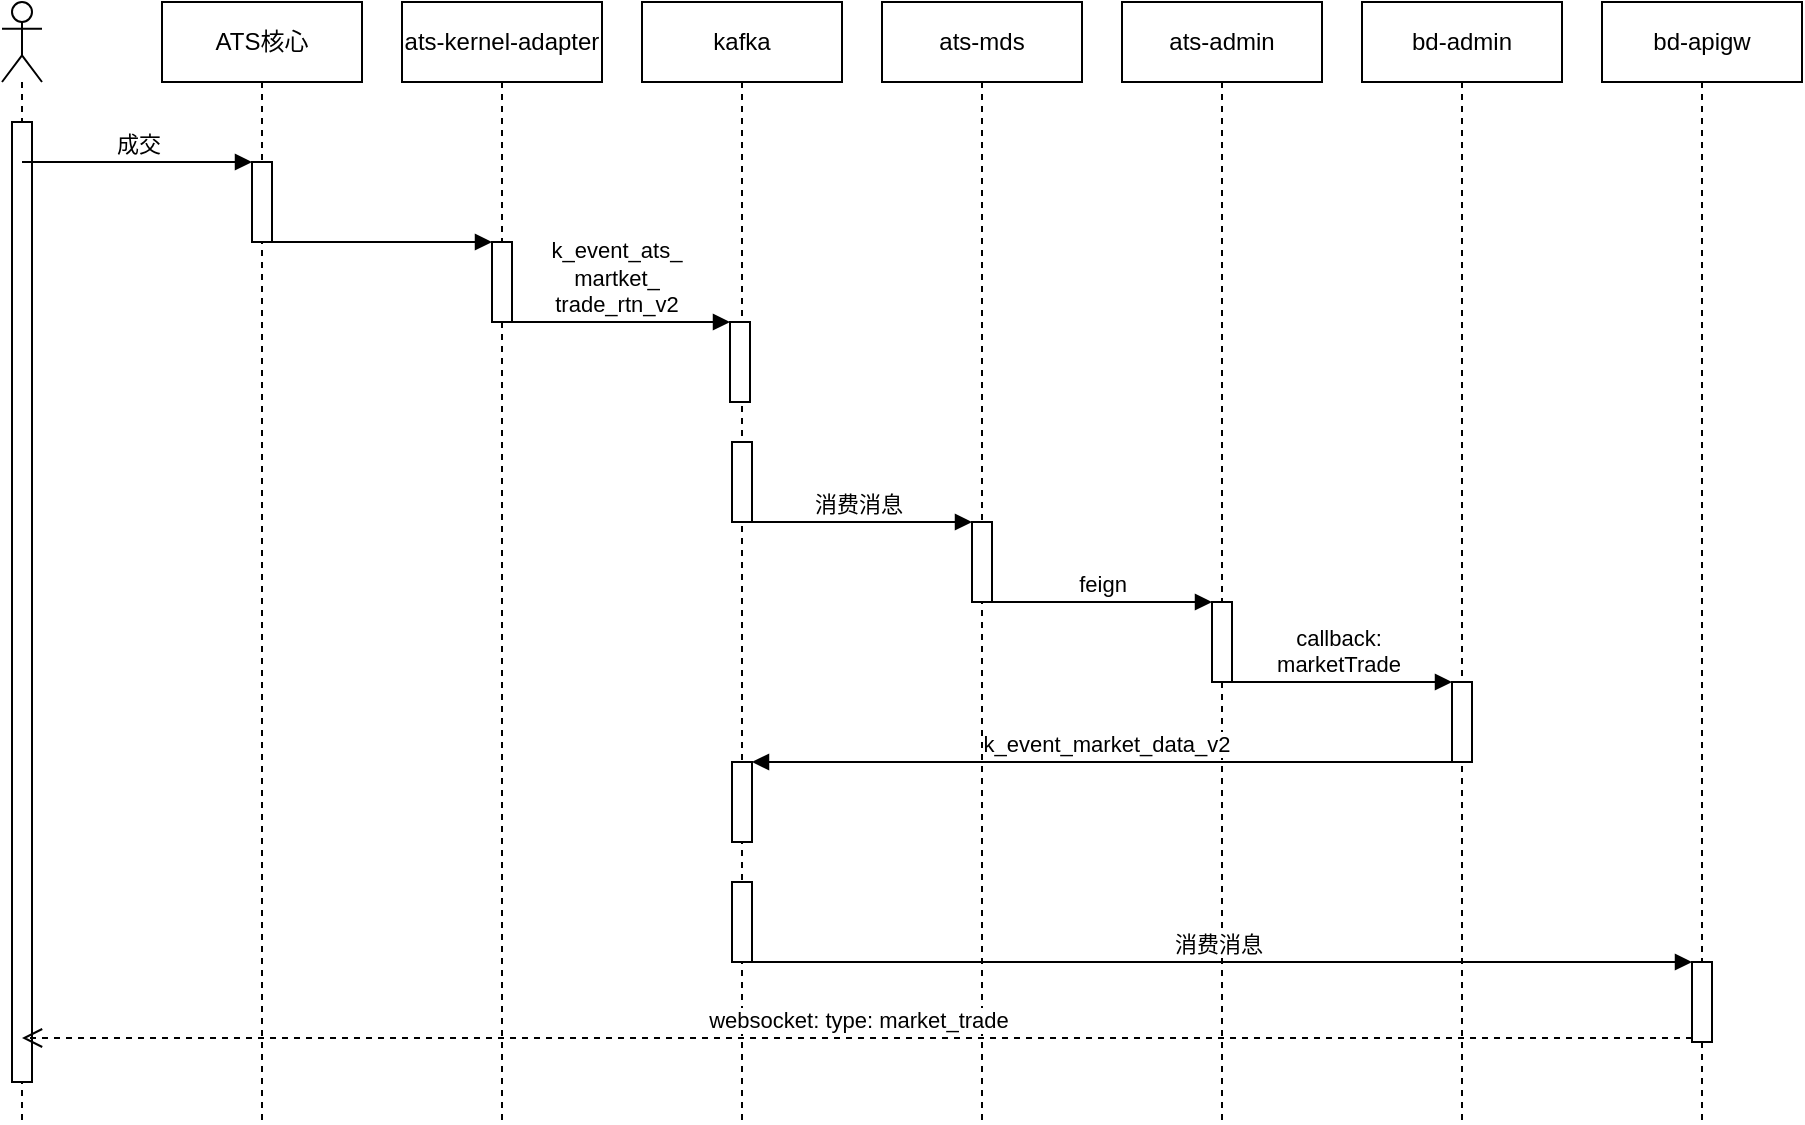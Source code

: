 <mxfile version="13.7.3" type="github">
  <diagram id="Nx0xhrnx1RTTKnKsoHmg" name="Page-1">
    <mxGraphModel dx="1493" dy="788" grid="1" gridSize="10" guides="1" tooltips="1" connect="1" arrows="1" fold="1" page="1" pageScale="1" pageWidth="827" pageHeight="1169" math="0" shadow="0">
      <root>
        <mxCell id="0" />
        <mxCell id="1" parent="0" />
        <mxCell id="nNlxoumCLB-s76sOJI21-1" value="" style="shape=umlLifeline;participant=umlActor;perimeter=lifelinePerimeter;whiteSpace=wrap;html=1;container=1;collapsible=0;recursiveResize=0;verticalAlign=top;spacingTop=36;outlineConnect=0;" vertex="1" parent="1">
          <mxGeometry x="40" y="40" width="20" height="560" as="geometry" />
        </mxCell>
        <mxCell id="nNlxoumCLB-s76sOJI21-10" value="" style="html=1;points=[];perimeter=orthogonalPerimeter;" vertex="1" parent="nNlxoumCLB-s76sOJI21-1">
          <mxGeometry x="5" y="60" width="10" height="480" as="geometry" />
        </mxCell>
        <mxCell id="nNlxoumCLB-s76sOJI21-2" value="ATS核心" style="shape=umlLifeline;perimeter=lifelinePerimeter;whiteSpace=wrap;html=1;container=1;collapsible=0;recursiveResize=0;outlineConnect=0;" vertex="1" parent="1">
          <mxGeometry x="120" y="40" width="100" height="560" as="geometry" />
        </mxCell>
        <mxCell id="nNlxoumCLB-s76sOJI21-7" value="" style="html=1;points=[];perimeter=orthogonalPerimeter;" vertex="1" parent="nNlxoumCLB-s76sOJI21-2">
          <mxGeometry x="45" y="80" width="10" height="40" as="geometry" />
        </mxCell>
        <mxCell id="nNlxoumCLB-s76sOJI21-3" value="ats-kernel-adapter" style="shape=umlLifeline;perimeter=lifelinePerimeter;whiteSpace=wrap;html=1;container=1;collapsible=0;recursiveResize=0;outlineConnect=0;" vertex="1" parent="1">
          <mxGeometry x="240" y="40" width="100" height="560" as="geometry" />
        </mxCell>
        <mxCell id="nNlxoumCLB-s76sOJI21-12" value="" style="html=1;points=[];perimeter=orthogonalPerimeter;" vertex="1" parent="nNlxoumCLB-s76sOJI21-3">
          <mxGeometry x="45" y="120" width="10" height="40" as="geometry" />
        </mxCell>
        <mxCell id="nNlxoumCLB-s76sOJI21-8" value="成交" style="html=1;verticalAlign=bottom;endArrow=block;entryX=0;entryY=0;" edge="1" target="nNlxoumCLB-s76sOJI21-7" parent="1" source="nNlxoumCLB-s76sOJI21-1">
          <mxGeometry relative="1" as="geometry">
            <mxPoint x="95" y="100" as="sourcePoint" />
          </mxGeometry>
        </mxCell>
        <mxCell id="nNlxoumCLB-s76sOJI21-13" value="" style="html=1;verticalAlign=bottom;endArrow=block;entryX=0;entryY=0;" edge="1" target="nNlxoumCLB-s76sOJI21-12" parent="1" source="nNlxoumCLB-s76sOJI21-2">
          <mxGeometry relative="1" as="geometry">
            <mxPoint x="215" y="140" as="sourcePoint" />
          </mxGeometry>
        </mxCell>
        <mxCell id="nNlxoumCLB-s76sOJI21-15" value="kafka" style="shape=umlLifeline;perimeter=lifelinePerimeter;whiteSpace=wrap;html=1;container=1;collapsible=0;recursiveResize=0;outlineConnect=0;" vertex="1" parent="1">
          <mxGeometry x="360" y="40" width="100" height="560" as="geometry" />
        </mxCell>
        <mxCell id="nNlxoumCLB-s76sOJI21-21" value="" style="html=1;points=[];perimeter=orthogonalPerimeter;" vertex="1" parent="nNlxoumCLB-s76sOJI21-15">
          <mxGeometry x="45" y="220" width="10" height="40" as="geometry" />
        </mxCell>
        <mxCell id="nNlxoumCLB-s76sOJI21-33" value="" style="html=1;points=[];perimeter=orthogonalPerimeter;" vertex="1" parent="nNlxoumCLB-s76sOJI21-15">
          <mxGeometry x="45" y="380" width="10" height="40" as="geometry" />
        </mxCell>
        <mxCell id="nNlxoumCLB-s76sOJI21-37" value="" style="html=1;points=[];perimeter=orthogonalPerimeter;" vertex="1" parent="nNlxoumCLB-s76sOJI21-15">
          <mxGeometry x="45" y="440" width="10" height="40" as="geometry" />
        </mxCell>
        <mxCell id="nNlxoumCLB-s76sOJI21-44" value="" style="html=1;points=[];perimeter=orthogonalPerimeter;" vertex="1" parent="nNlxoumCLB-s76sOJI21-15">
          <mxGeometry x="44" y="160" width="10" height="40" as="geometry" />
        </mxCell>
        <mxCell id="nNlxoumCLB-s76sOJI21-20" value="ats-mds" style="shape=umlLifeline;perimeter=lifelinePerimeter;whiteSpace=wrap;html=1;container=1;collapsible=0;recursiveResize=0;outlineConnect=0;" vertex="1" parent="1">
          <mxGeometry x="480" y="40" width="100" height="560" as="geometry" />
        </mxCell>
        <mxCell id="nNlxoumCLB-s76sOJI21-22" value="" style="html=1;points=[];perimeter=orthogonalPerimeter;" vertex="1" parent="nNlxoumCLB-s76sOJI21-20">
          <mxGeometry x="45" y="260" width="10" height="40" as="geometry" />
        </mxCell>
        <mxCell id="nNlxoumCLB-s76sOJI21-23" value="消费消息" style="html=1;verticalAlign=bottom;endArrow=block;entryX=0;entryY=0;" edge="1" target="nNlxoumCLB-s76sOJI21-22" parent="1" source="nNlxoumCLB-s76sOJI21-15">
          <mxGeometry relative="1" as="geometry">
            <mxPoint x="455" y="300" as="sourcePoint" />
          </mxGeometry>
        </mxCell>
        <mxCell id="nNlxoumCLB-s76sOJI21-25" value="ats-admin" style="shape=umlLifeline;perimeter=lifelinePerimeter;whiteSpace=wrap;html=1;container=1;collapsible=0;recursiveResize=0;outlineConnect=0;" vertex="1" parent="1">
          <mxGeometry x="600" y="40" width="100" height="560" as="geometry" />
        </mxCell>
        <mxCell id="nNlxoumCLB-s76sOJI21-26" value="" style="html=1;points=[];perimeter=orthogonalPerimeter;" vertex="1" parent="nNlxoumCLB-s76sOJI21-25">
          <mxGeometry x="45" y="300" width="10" height="40" as="geometry" />
        </mxCell>
        <mxCell id="nNlxoumCLB-s76sOJI21-27" value="feign" style="html=1;verticalAlign=bottom;endArrow=block;entryX=0;entryY=0;" edge="1" target="nNlxoumCLB-s76sOJI21-26" parent="1" source="nNlxoumCLB-s76sOJI21-22">
          <mxGeometry relative="1" as="geometry">
            <mxPoint x="575" y="320" as="sourcePoint" />
          </mxGeometry>
        </mxCell>
        <mxCell id="nNlxoumCLB-s76sOJI21-29" value="bd-admin" style="shape=umlLifeline;perimeter=lifelinePerimeter;whiteSpace=wrap;html=1;container=1;collapsible=0;recursiveResize=0;outlineConnect=0;" vertex="1" parent="1">
          <mxGeometry x="720" y="40" width="100" height="560" as="geometry" />
        </mxCell>
        <mxCell id="nNlxoumCLB-s76sOJI21-30" value="" style="html=1;points=[];perimeter=orthogonalPerimeter;" vertex="1" parent="nNlxoumCLB-s76sOJI21-29">
          <mxGeometry x="45" y="340" width="10" height="40" as="geometry" />
        </mxCell>
        <mxCell id="nNlxoumCLB-s76sOJI21-31" value="callback: &lt;br&gt;marketTrade" style="html=1;verticalAlign=bottom;endArrow=block;entryX=0;entryY=0;" edge="1" target="nNlxoumCLB-s76sOJI21-30" parent="1" source="nNlxoumCLB-s76sOJI21-25">
          <mxGeometry relative="1" as="geometry">
            <mxPoint x="695" y="340" as="sourcePoint" />
          </mxGeometry>
        </mxCell>
        <mxCell id="nNlxoumCLB-s76sOJI21-34" value="k_event_market_data_v2" style="html=1;verticalAlign=bottom;endArrow=block;entryX=1;entryY=0;" edge="1" target="nNlxoumCLB-s76sOJI21-33" parent="1" source="nNlxoumCLB-s76sOJI21-29">
          <mxGeometry relative="1" as="geometry">
            <mxPoint x="475" y="420" as="sourcePoint" />
          </mxGeometry>
        </mxCell>
        <mxCell id="nNlxoumCLB-s76sOJI21-36" value="bd-apigw" style="shape=umlLifeline;perimeter=lifelinePerimeter;whiteSpace=wrap;html=1;container=1;collapsible=0;recursiveResize=0;outlineConnect=0;" vertex="1" parent="1">
          <mxGeometry x="840" y="40" width="100" height="560" as="geometry" />
        </mxCell>
        <mxCell id="nNlxoumCLB-s76sOJI21-38" value="" style="html=1;points=[];perimeter=orthogonalPerimeter;" vertex="1" parent="nNlxoumCLB-s76sOJI21-36">
          <mxGeometry x="45" y="480" width="10" height="40" as="geometry" />
        </mxCell>
        <mxCell id="nNlxoumCLB-s76sOJI21-39" value="消费消息" style="html=1;verticalAlign=bottom;endArrow=block;entryX=0;entryY=0;" edge="1" target="nNlxoumCLB-s76sOJI21-38" parent="1" source="nNlxoumCLB-s76sOJI21-15">
          <mxGeometry relative="1" as="geometry">
            <mxPoint x="815" y="520" as="sourcePoint" />
          </mxGeometry>
        </mxCell>
        <mxCell id="nNlxoumCLB-s76sOJI21-40" value="websocket: type: market_trade" style="html=1;verticalAlign=bottom;endArrow=open;dashed=1;endSize=8;exitX=0;exitY=0.95;" edge="1" source="nNlxoumCLB-s76sOJI21-38" parent="1" target="nNlxoumCLB-s76sOJI21-1">
          <mxGeometry relative="1" as="geometry">
            <mxPoint x="310" y="560" as="targetPoint" />
          </mxGeometry>
        </mxCell>
        <mxCell id="nNlxoumCLB-s76sOJI21-45" value="k_event_ats_&lt;br&gt;martket_&lt;br&gt;trade_rtn_v2" style="html=1;verticalAlign=bottom;endArrow=block;entryX=0;entryY=0;" edge="1" target="nNlxoumCLB-s76sOJI21-44" parent="1" source="nNlxoumCLB-s76sOJI21-3">
          <mxGeometry relative="1" as="geometry">
            <mxPoint x="334" y="200" as="sourcePoint" />
          </mxGeometry>
        </mxCell>
      </root>
    </mxGraphModel>
  </diagram>
</mxfile>
